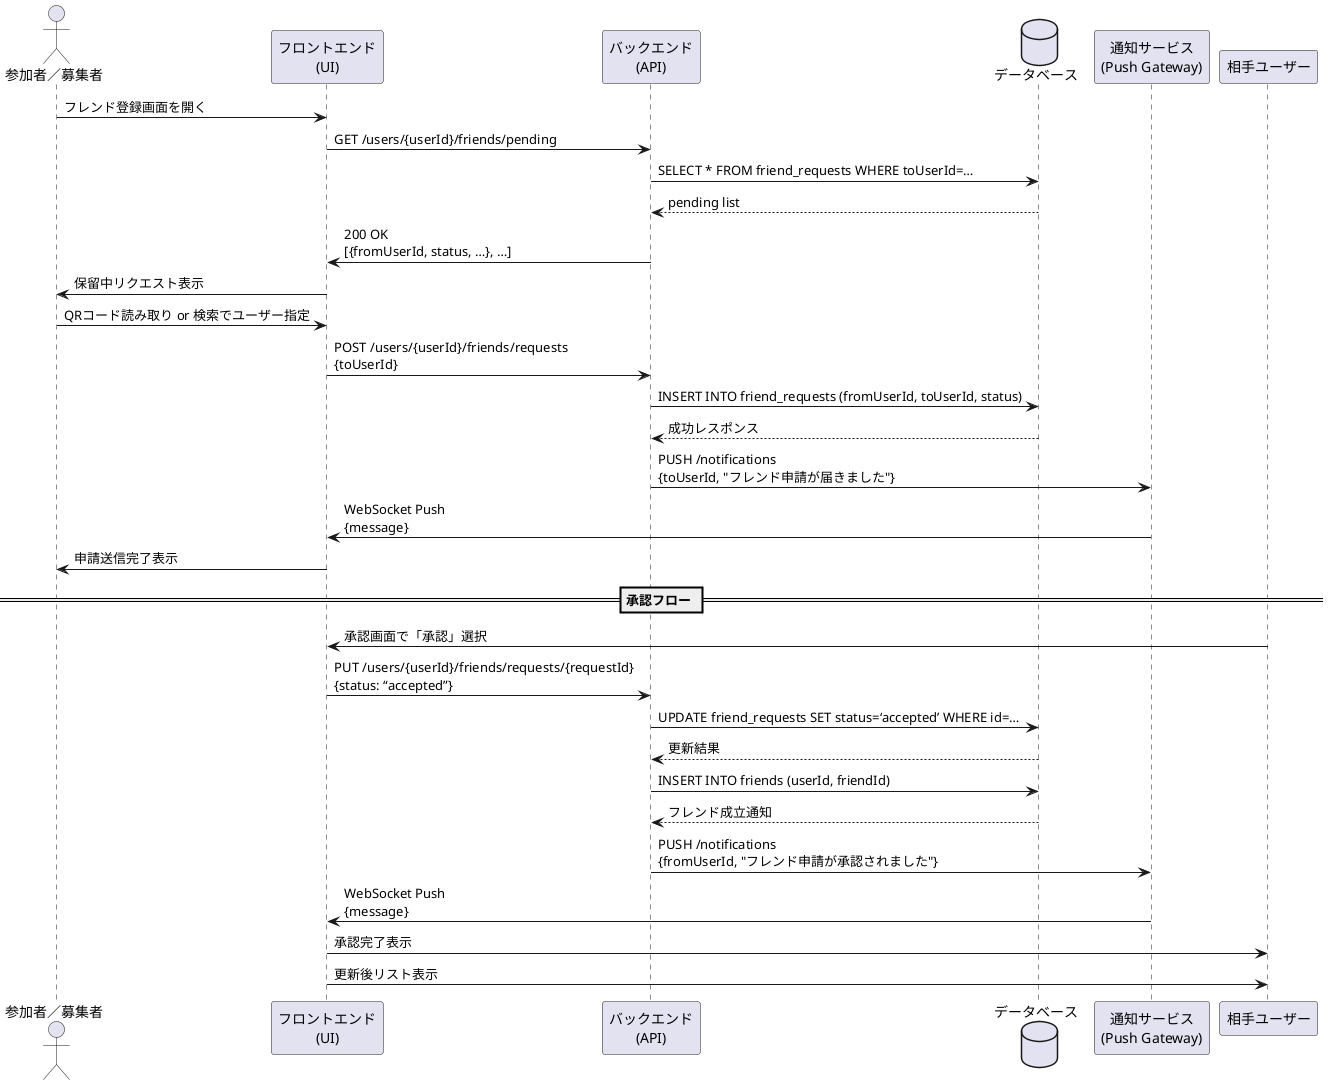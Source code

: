 @startuml
actor "参加者／募集者" as User
participant "フロントエンド\n(UI)" as Frontend
participant "バックエンド\n(API)"   as Backend
database "データベース"            as DB
participant "通知サービス\n(Push Gateway)" as PushService

User -> Frontend : フレンド登録画面を開く
Frontend -> Backend : GET /users/{userId}/friends/pending
Backend -> DB : SELECT * FROM friend_requests WHERE toUserId=…
DB --> Backend : pending list
Backend -> Frontend : 200 OK\n[{fromUserId, status, …}, …]
Frontend -> User : 保留中リクエスト表示

User -> Frontend : QRコード読み取り or 検索でユーザー指定
Frontend -> Backend : POST /users/{userId}/friends/requests\n{toUserId}
Backend -> DB : INSERT INTO friend_requests (fromUserId, toUserId, status)
DB --> Backend : 成功レスポンス
Backend -> PushService : PUSH /notifications\n{toUserId, "フレンド申請が届きました"}
PushService -> Frontend : WebSocket Push\n{message}
Frontend -> User : 申請送信完了表示

== 承認フロー ==
participant "相手ユーザー" as TargetUser

TargetUser -> Frontend : 承認画面で「承認」選択
Frontend -> Backend : PUT /users/{userId}/friends/requests/{requestId}\n{status: “accepted”}
Backend -> DB : UPDATE friend_requests SET status=‘accepted’ WHERE id=…
DB --> Backend : 更新結果
Backend -> DB : INSERT INTO friends (userId, friendId)
DB --> Backend : フレンド成立通知
Backend -> PushService : PUSH /notifications\n{fromUserId, "フレンド申請が承認されました"}
PushService -> Frontend : WebSocket Push\n{message}
Frontend -> TargetUser : 承認完了表示
Frontend -> TargetUser : 更新後リスト表示

@enduml
